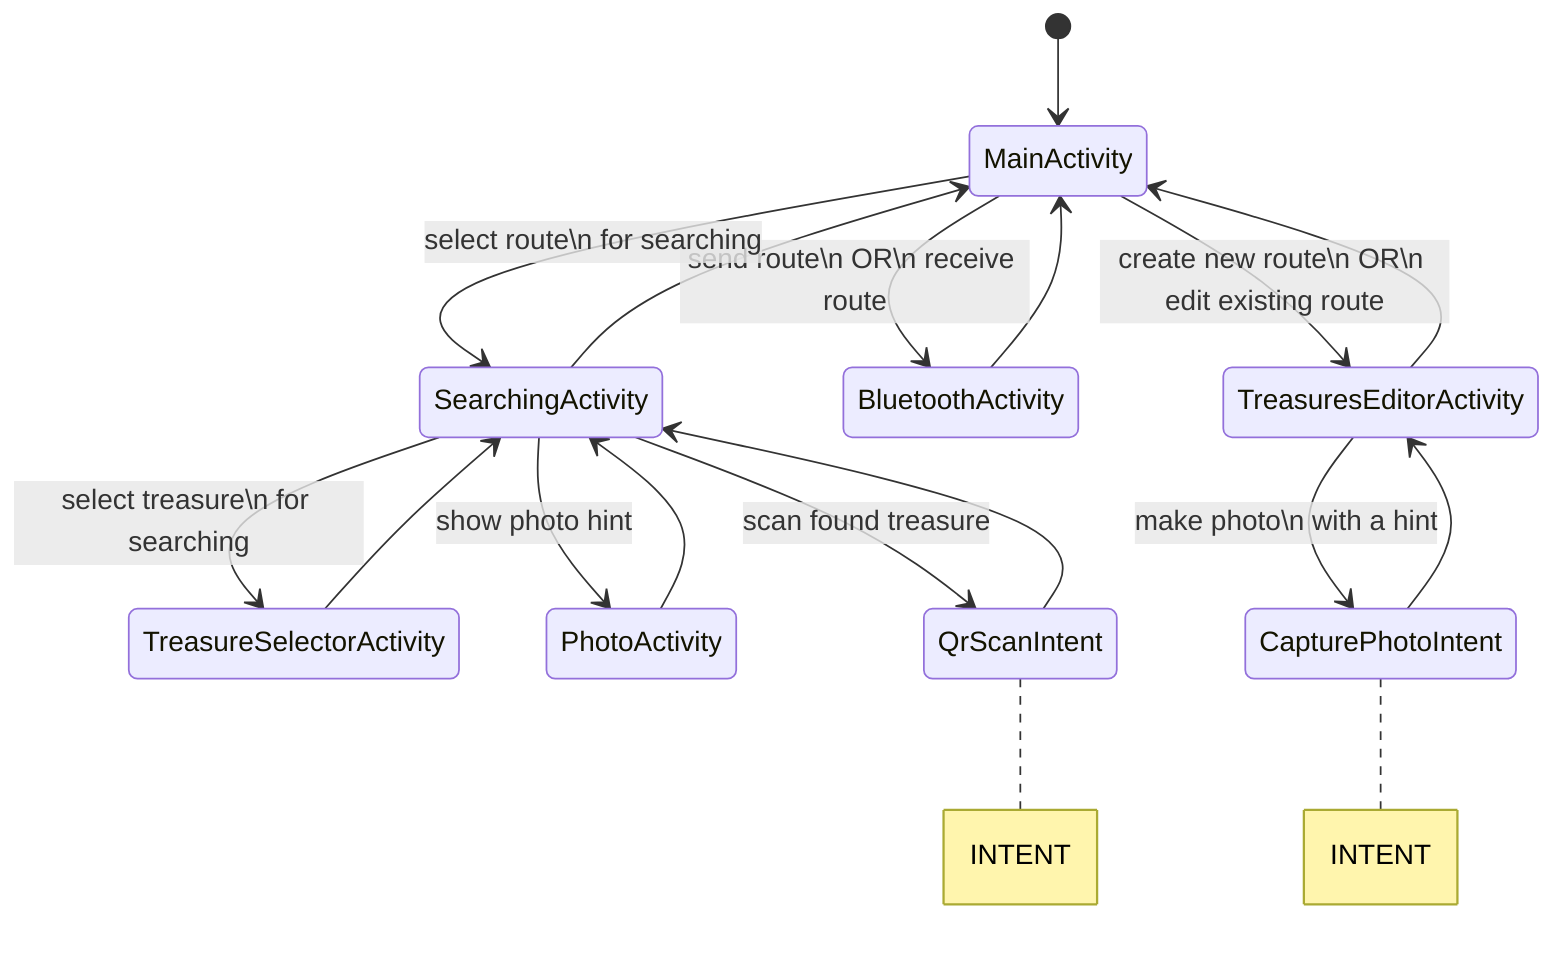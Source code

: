 stateDiagram-v2
    [*] --> MainActivity
    MainActivity --> TreasuresEditorActivity : create new route\n OR\n edit existing route
    TreasuresEditorActivity --> MainActivity
    MainActivity --> BluetoothActivity : send route\n OR\n receive route
    BluetoothActivity --> MainActivity
    MainActivity --> SearchingActivity : select route\n for searching
    SearchingActivity --> MainActivity
    SearchingActivity --> TreasureSelectorActivity : select treasure\n for searching
    TreasureSelectorActivity --> SearchingActivity
    SearchingActivity --> PhotoActivity : show photo hint
    PhotoActivity --> SearchingActivity
    SearchingActivity --> QrScanIntent : scan found treasure
    QrScanIntent --> SearchingActivity
    TreasuresEditorActivity --> CapturePhotoIntent : make photo\n with a hint
    CapturePhotoIntent --> TreasuresEditorActivity

    note right of QrScanIntent: INTENT
    note right of CapturePhotoIntent: INTENT